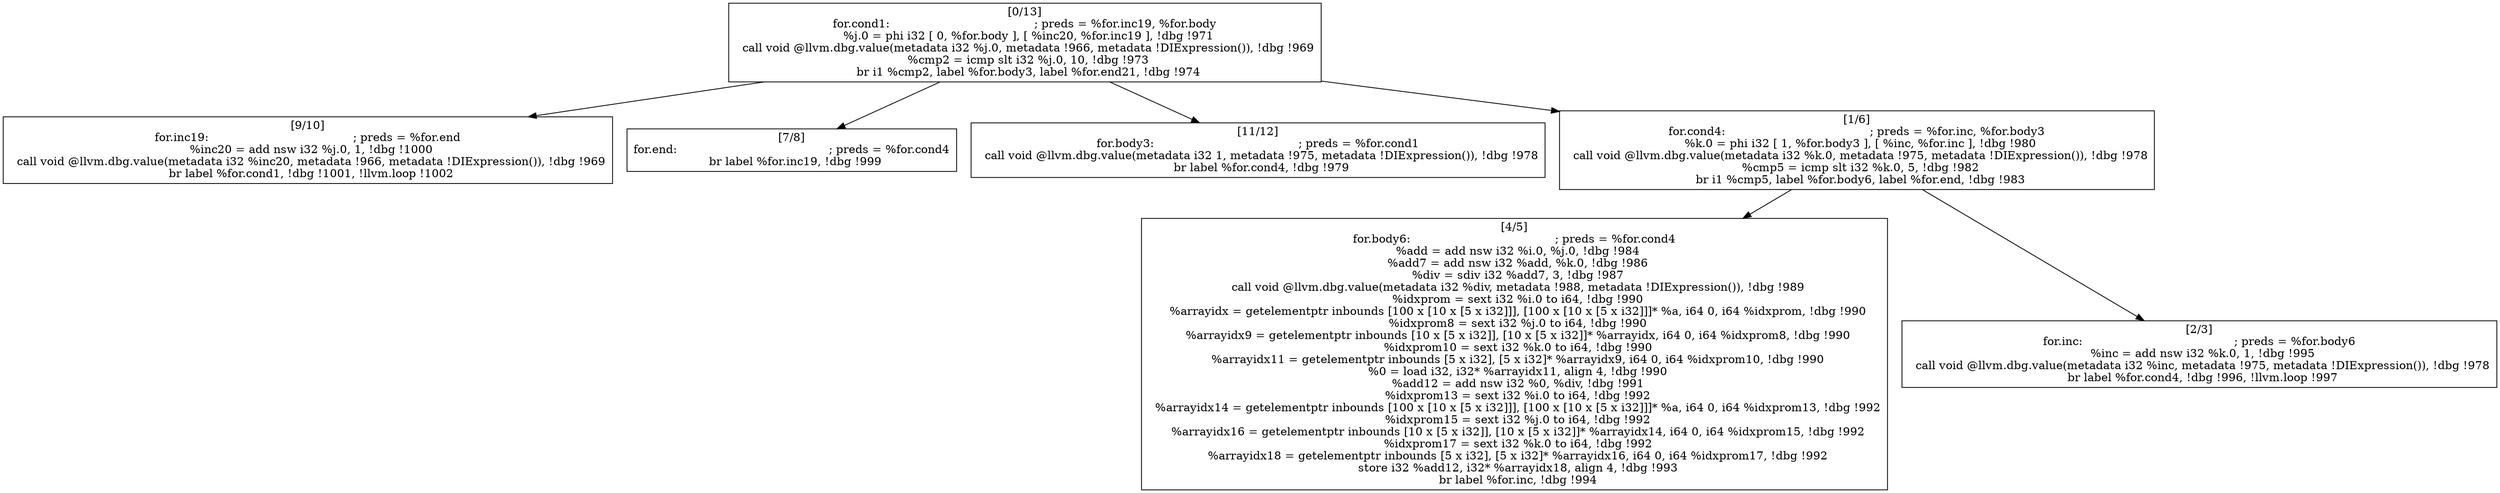 
digraph G {


node155 [label="[0/13]
for.cond1:                                        ; preds = %for.inc19, %for.body
  %j.0 = phi i32 [ 0, %for.body ], [ %inc20, %for.inc19 ], !dbg !971
  call void @llvm.dbg.value(metadata i32 %j.0, metadata !966, metadata !DIExpression()), !dbg !969
  %cmp2 = icmp slt i32 %j.0, 10, !dbg !973
  br i1 %cmp2, label %for.body3, label %for.end21, !dbg !974
",shape=rectangle ]
node154 [label="[9/10]
for.inc19:                                        ; preds = %for.end
  %inc20 = add nsw i32 %j.0, 1, !dbg !1000
  call void @llvm.dbg.value(metadata i32 %inc20, metadata !966, metadata !DIExpression()), !dbg !969
  br label %for.cond1, !dbg !1001, !llvm.loop !1002
",shape=rectangle ]
node159 [label="[4/5]
for.body6:                                        ; preds = %for.cond4
  %add = add nsw i32 %i.0, %j.0, !dbg !984
  %add7 = add nsw i32 %add, %k.0, !dbg !986
  %div = sdiv i32 %add7, 3, !dbg !987
  call void @llvm.dbg.value(metadata i32 %div, metadata !988, metadata !DIExpression()), !dbg !989
  %idxprom = sext i32 %i.0 to i64, !dbg !990
  %arrayidx = getelementptr inbounds [100 x [10 x [5 x i32]]], [100 x [10 x [5 x i32]]]* %a, i64 0, i64 %idxprom, !dbg !990
  %idxprom8 = sext i32 %j.0 to i64, !dbg !990
  %arrayidx9 = getelementptr inbounds [10 x [5 x i32]], [10 x [5 x i32]]* %arrayidx, i64 0, i64 %idxprom8, !dbg !990
  %idxprom10 = sext i32 %k.0 to i64, !dbg !990
  %arrayidx11 = getelementptr inbounds [5 x i32], [5 x i32]* %arrayidx9, i64 0, i64 %idxprom10, !dbg !990
  %0 = load i32, i32* %arrayidx11, align 4, !dbg !990
  %add12 = add nsw i32 %0, %div, !dbg !991
  %idxprom13 = sext i32 %i.0 to i64, !dbg !992
  %arrayidx14 = getelementptr inbounds [100 x [10 x [5 x i32]]], [100 x [10 x [5 x i32]]]* %a, i64 0, i64 %idxprom13, !dbg !992
  %idxprom15 = sext i32 %j.0 to i64, !dbg !992
  %arrayidx16 = getelementptr inbounds [10 x [5 x i32]], [10 x [5 x i32]]* %arrayidx14, i64 0, i64 %idxprom15, !dbg !992
  %idxprom17 = sext i32 %k.0 to i64, !dbg !992
  %arrayidx18 = getelementptr inbounds [5 x i32], [5 x i32]* %arrayidx16, i64 0, i64 %idxprom17, !dbg !992
  store i32 %add12, i32* %arrayidx18, align 4, !dbg !993
  br label %for.inc, !dbg !994
",shape=rectangle ]
node156 [label="[7/8]
for.end:                                          ; preds = %for.cond4
  br label %for.inc19, !dbg !999
",shape=rectangle ]
node157 [label="[2/3]
for.inc:                                          ; preds = %for.body6
  %inc = add nsw i32 %k.0, 1, !dbg !995
  call void @llvm.dbg.value(metadata i32 %inc, metadata !975, metadata !DIExpression()), !dbg !978
  br label %for.cond4, !dbg !996, !llvm.loop !997
",shape=rectangle ]
node160 [label="[11/12]
for.body3:                                        ; preds = %for.cond1
  call void @llvm.dbg.value(metadata i32 1, metadata !975, metadata !DIExpression()), !dbg !978
  br label %for.cond4, !dbg !979
",shape=rectangle ]
node158 [label="[1/6]
for.cond4:                                        ; preds = %for.inc, %for.body3
  %k.0 = phi i32 [ 1, %for.body3 ], [ %inc, %for.inc ], !dbg !980
  call void @llvm.dbg.value(metadata i32 %k.0, metadata !975, metadata !DIExpression()), !dbg !978
  %cmp5 = icmp slt i32 %k.0, 5, !dbg !982
  br i1 %cmp5, label %for.body6, label %for.end, !dbg !983
",shape=rectangle ]

node155->node154 [ ]
node155->node160 [ ]
node155->node158 [ ]
node158->node159 [ ]
node158->node157 [ ]
node155->node156 [ ]


}
